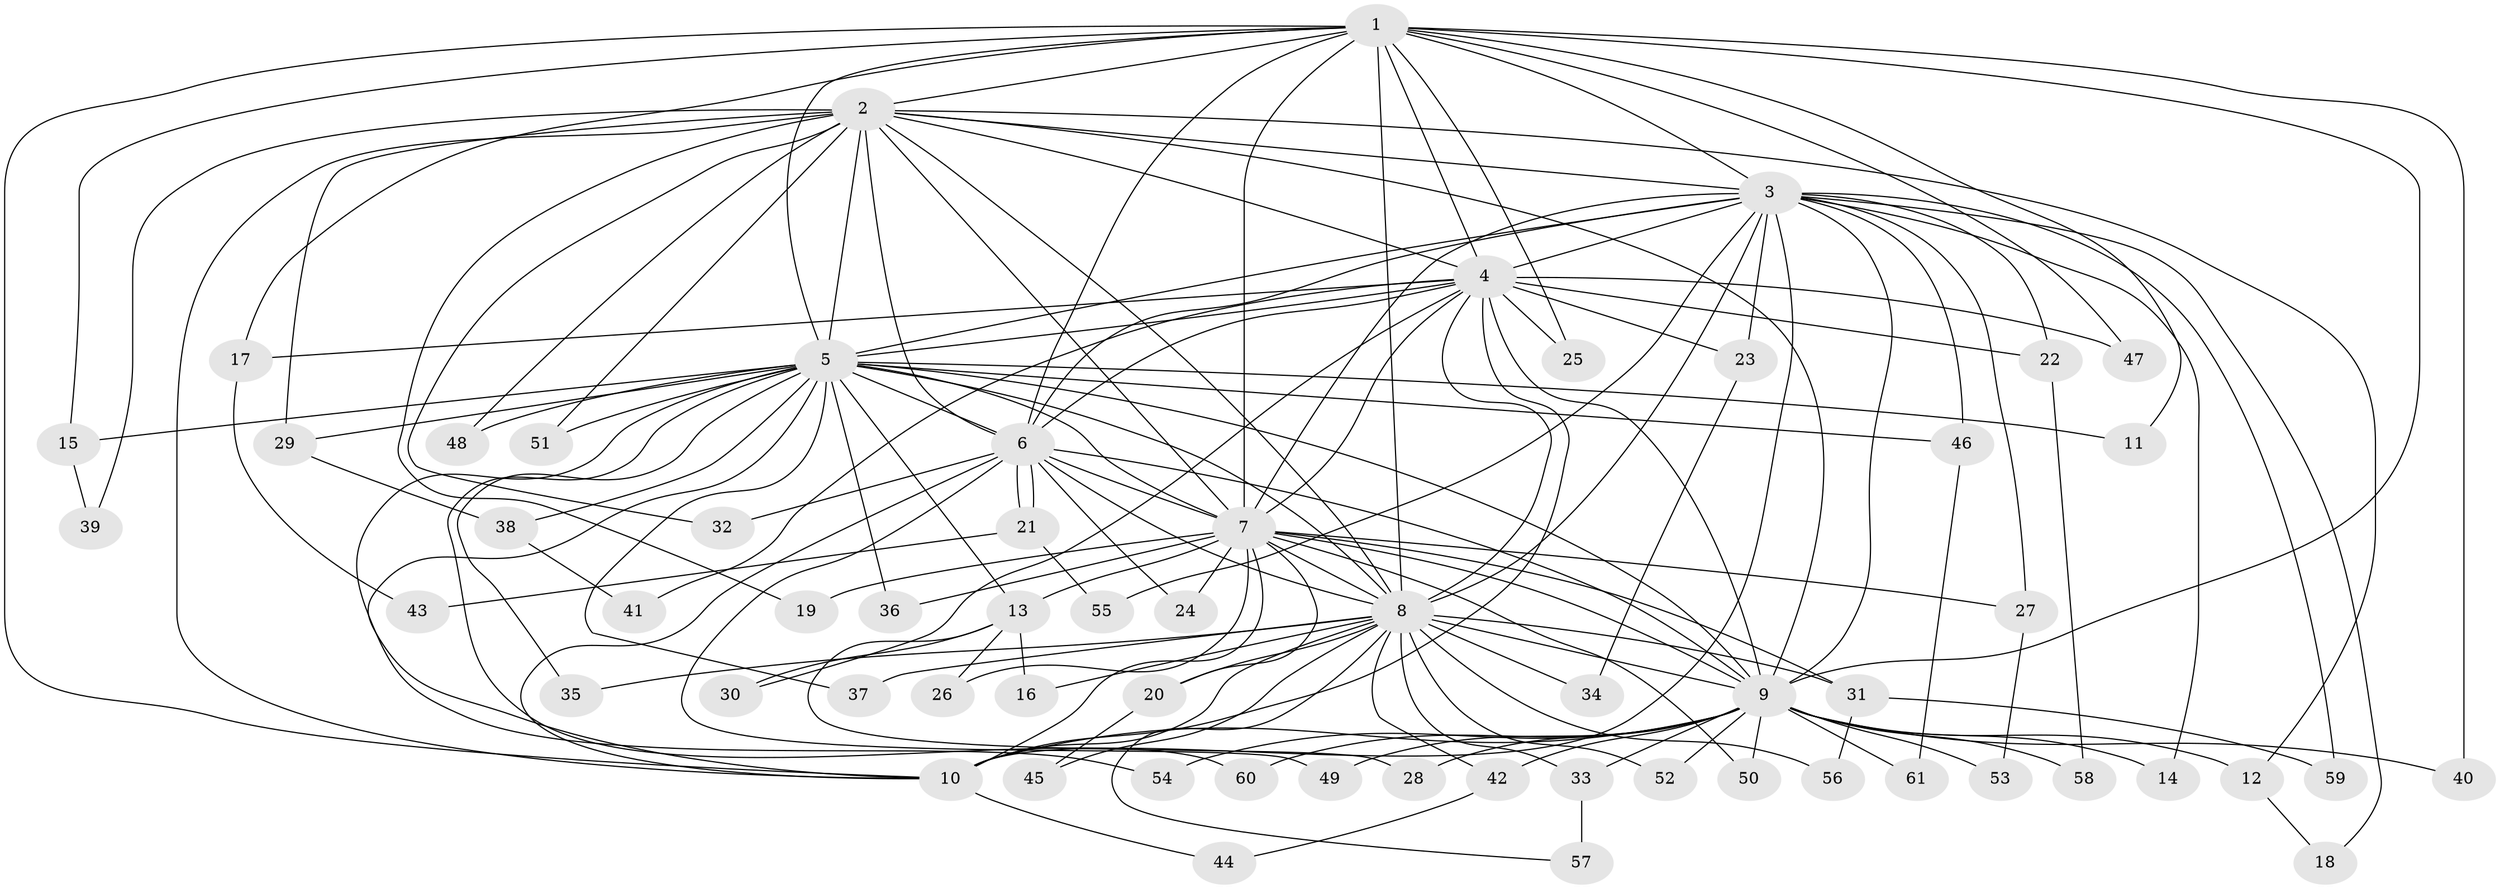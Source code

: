 // Generated by graph-tools (version 1.1) at 2025/10/02/27/25 16:10:59]
// undirected, 61 vertices, 147 edges
graph export_dot {
graph [start="1"]
  node [color=gray90,style=filled];
  1;
  2;
  3;
  4;
  5;
  6;
  7;
  8;
  9;
  10;
  11;
  12;
  13;
  14;
  15;
  16;
  17;
  18;
  19;
  20;
  21;
  22;
  23;
  24;
  25;
  26;
  27;
  28;
  29;
  30;
  31;
  32;
  33;
  34;
  35;
  36;
  37;
  38;
  39;
  40;
  41;
  42;
  43;
  44;
  45;
  46;
  47;
  48;
  49;
  50;
  51;
  52;
  53;
  54;
  55;
  56;
  57;
  58;
  59;
  60;
  61;
  1 -- 2;
  1 -- 3;
  1 -- 4;
  1 -- 5;
  1 -- 6;
  1 -- 7;
  1 -- 8;
  1 -- 9;
  1 -- 10;
  1 -- 11;
  1 -- 15;
  1 -- 17;
  1 -- 25;
  1 -- 40;
  1 -- 47;
  2 -- 3;
  2 -- 4;
  2 -- 5;
  2 -- 6;
  2 -- 7;
  2 -- 8;
  2 -- 9;
  2 -- 10;
  2 -- 12;
  2 -- 19;
  2 -- 29;
  2 -- 32;
  2 -- 39;
  2 -- 48;
  2 -- 51;
  3 -- 4;
  3 -- 5;
  3 -- 6;
  3 -- 7;
  3 -- 8;
  3 -- 9;
  3 -- 10;
  3 -- 14;
  3 -- 18;
  3 -- 22;
  3 -- 23;
  3 -- 27;
  3 -- 46;
  3 -- 55;
  3 -- 59;
  4 -- 5;
  4 -- 6;
  4 -- 7;
  4 -- 8;
  4 -- 9;
  4 -- 10;
  4 -- 17;
  4 -- 22;
  4 -- 23;
  4 -- 25;
  4 -- 30;
  4 -- 41;
  4 -- 47;
  5 -- 6;
  5 -- 7;
  5 -- 8;
  5 -- 9;
  5 -- 10;
  5 -- 11;
  5 -- 13;
  5 -- 15;
  5 -- 29;
  5 -- 35;
  5 -- 36;
  5 -- 37;
  5 -- 38;
  5 -- 46;
  5 -- 48;
  5 -- 51;
  5 -- 54;
  5 -- 60;
  6 -- 7;
  6 -- 8;
  6 -- 9;
  6 -- 10;
  6 -- 21;
  6 -- 21;
  6 -- 24;
  6 -- 32;
  6 -- 49;
  7 -- 8;
  7 -- 9;
  7 -- 10;
  7 -- 13;
  7 -- 19;
  7 -- 20;
  7 -- 24;
  7 -- 26;
  7 -- 27;
  7 -- 31;
  7 -- 36;
  7 -- 50;
  8 -- 9;
  8 -- 10;
  8 -- 16;
  8 -- 20;
  8 -- 31;
  8 -- 33;
  8 -- 34;
  8 -- 35;
  8 -- 37;
  8 -- 42;
  8 -- 45;
  8 -- 52;
  8 -- 56;
  8 -- 57;
  9 -- 10;
  9 -- 12;
  9 -- 14;
  9 -- 28;
  9 -- 33;
  9 -- 40;
  9 -- 42;
  9 -- 49;
  9 -- 50;
  9 -- 52;
  9 -- 53;
  9 -- 54;
  9 -- 58;
  9 -- 60;
  9 -- 61;
  10 -- 44;
  12 -- 18;
  13 -- 16;
  13 -- 26;
  13 -- 28;
  13 -- 30;
  15 -- 39;
  17 -- 43;
  20 -- 45;
  21 -- 43;
  21 -- 55;
  22 -- 58;
  23 -- 34;
  27 -- 53;
  29 -- 38;
  31 -- 56;
  31 -- 59;
  33 -- 57;
  38 -- 41;
  42 -- 44;
  46 -- 61;
}
